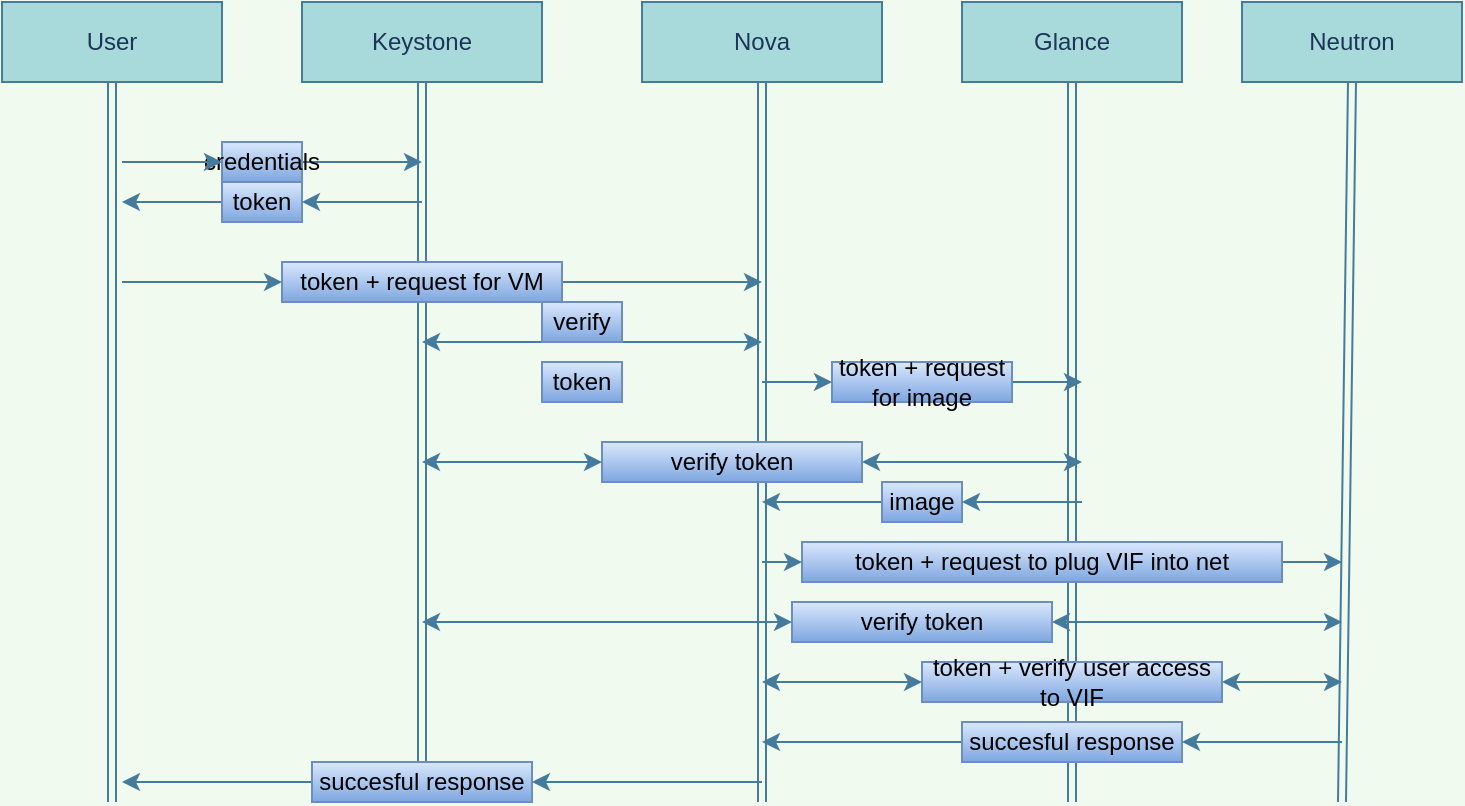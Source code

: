 <mxfile version="13.10.9" type="github">
  <diagram id="y5fudxtrOrbWpN04Q-Sm" name="Page-1">
    <mxGraphModel dx="803" dy="465" grid="1" gridSize="10" guides="1" tooltips="1" connect="1" arrows="1" fold="1" page="1" pageScale="1" pageWidth="850" pageHeight="1100" background="#F1FAEE" math="0" shadow="0">
      <root>
        <mxCell id="0" />
        <mxCell id="1" parent="0" />
        <mxCell id="X_ScjiIuByMzZCkQabom-1" value="User" style="rounded=0;whiteSpace=wrap;html=1;fillColor=#A8DADC;strokeColor=#457B9D;fontColor=#1D3557;" vertex="1" parent="1">
          <mxGeometry x="50" y="40" width="110" height="40" as="geometry" />
        </mxCell>
        <mxCell id="X_ScjiIuByMzZCkQabom-2" value="Keystone" style="rounded=0;whiteSpace=wrap;html=1;sketch=0;strokeColor=#457B9D;fillColor=#A8DADC;fontColor=#1D3557;" vertex="1" parent="1">
          <mxGeometry x="200" y="40" width="120" height="40" as="geometry" />
        </mxCell>
        <mxCell id="X_ScjiIuByMzZCkQabom-3" value="Nova" style="rounded=0;whiteSpace=wrap;html=1;sketch=0;strokeColor=#457B9D;fillColor=#A8DADC;fontColor=#1D3557;" vertex="1" parent="1">
          <mxGeometry x="370" y="40" width="120" height="40" as="geometry" />
        </mxCell>
        <mxCell id="X_ScjiIuByMzZCkQabom-4" value="" style="shape=link;html=1;strokeColor=#457B9D;fillColor=#A8DADC;fontColor=#1D3557;exitX=0.5;exitY=1;exitDx=0;exitDy=0;labelBackgroundColor=#F1FAEE;" edge="1" parent="1" source="X_ScjiIuByMzZCkQabom-1">
          <mxGeometry width="100" relative="1" as="geometry">
            <mxPoint x="360" y="240" as="sourcePoint" />
            <mxPoint x="105" y="440" as="targetPoint" />
          </mxGeometry>
        </mxCell>
        <mxCell id="X_ScjiIuByMzZCkQabom-5" value="" style="shape=link;html=1;strokeColor=#457B9D;fillColor=#A8DADC;fontColor=#1D3557;exitX=0.5;exitY=1;exitDx=0;exitDy=0;labelBackgroundColor=#F1FAEE;" edge="1" parent="1" source="X_ScjiIuByMzZCkQabom-17">
          <mxGeometry width="100" relative="1" as="geometry">
            <mxPoint x="115" y="90" as="sourcePoint" />
            <mxPoint x="260" y="440" as="targetPoint" />
          </mxGeometry>
        </mxCell>
        <mxCell id="X_ScjiIuByMzZCkQabom-6" value="" style="shape=link;html=1;strokeColor=#457B9D;fillColor=#A8DADC;fontColor=#1D3557;exitX=0.5;exitY=1;exitDx=0;exitDy=0;labelBackgroundColor=#F1FAEE;" edge="1" parent="1" source="X_ScjiIuByMzZCkQabom-3">
          <mxGeometry width="100" relative="1" as="geometry">
            <mxPoint x="410" y="90" as="sourcePoint" />
            <mxPoint x="430" y="440" as="targetPoint" />
          </mxGeometry>
        </mxCell>
        <mxCell id="X_ScjiIuByMzZCkQabom-7" value="Glance" style="rounded=0;whiteSpace=wrap;html=1;fillColor=#A8DADC;strokeColor=#457B9D;fontColor=#1D3557;" vertex="1" parent="1">
          <mxGeometry x="530" y="40" width="110" height="40" as="geometry" />
        </mxCell>
        <mxCell id="X_ScjiIuByMzZCkQabom-8" value="Neutron" style="rounded=0;whiteSpace=wrap;html=1;fillColor=#A8DADC;strokeColor=#457B9D;fontColor=#1D3557;" vertex="1" parent="1">
          <mxGeometry x="670" y="40" width="110" height="40" as="geometry" />
        </mxCell>
        <mxCell id="X_ScjiIuByMzZCkQabom-9" value="" style="shape=link;html=1;strokeColor=#457B9D;fillColor=#A8DADC;fontColor=#1D3557;exitX=0.5;exitY=1;exitDx=0;exitDy=0;labelBackgroundColor=#F1FAEE;" edge="1" parent="1" source="X_ScjiIuByMzZCkQabom-7">
          <mxGeometry width="100" relative="1" as="geometry">
            <mxPoint x="440" y="90" as="sourcePoint" />
            <mxPoint x="585" y="440" as="targetPoint" />
          </mxGeometry>
        </mxCell>
        <mxCell id="X_ScjiIuByMzZCkQabom-10" value="" style="shape=link;html=1;strokeColor=#457B9D;fillColor=#A8DADC;fontColor=#1D3557;exitX=0.5;exitY=1;exitDx=0;exitDy=0;labelBackgroundColor=#F1FAEE;" edge="1" parent="1" source="X_ScjiIuByMzZCkQabom-8">
          <mxGeometry width="100" relative="1" as="geometry">
            <mxPoint x="450" y="100" as="sourcePoint" />
            <mxPoint x="720" y="440" as="targetPoint" />
          </mxGeometry>
        </mxCell>
        <mxCell id="X_ScjiIuByMzZCkQabom-11" value="" style="endArrow=classic;html=1;strokeColor=#457B9D;fillColor=#A8DADC;fontColor=#1D3557;labelBackgroundColor=#F1FAEE;" edge="1" parent="1" source="X_ScjiIuByMzZCkQabom-12">
          <mxGeometry width="50" height="50" relative="1" as="geometry">
            <mxPoint x="110" y="120" as="sourcePoint" />
            <mxPoint x="260" y="120" as="targetPoint" />
          </mxGeometry>
        </mxCell>
        <mxCell id="X_ScjiIuByMzZCkQabom-13" value="" style="endArrow=classic;html=1;strokeColor=#457B9D;fillColor=#A8DADC;fontColor=#1D3557;labelBackgroundColor=#F1FAEE;" edge="1" parent="1" source="X_ScjiIuByMzZCkQabom-14">
          <mxGeometry width="50" height="50" relative="1" as="geometry">
            <mxPoint x="260" y="140" as="sourcePoint" />
            <mxPoint x="110" y="140" as="targetPoint" />
          </mxGeometry>
        </mxCell>
        <mxCell id="X_ScjiIuByMzZCkQabom-15" value="" style="endArrow=classic;html=1;strokeColor=#457B9D;fillColor=#A8DADC;fontColor=#1D3557;" edge="1" parent="1" source="X_ScjiIuByMzZCkQabom-17">
          <mxGeometry width="50" height="50" relative="1" as="geometry">
            <mxPoint x="110" y="180" as="sourcePoint" />
            <mxPoint x="430" y="180" as="targetPoint" />
          </mxGeometry>
        </mxCell>
        <mxCell id="X_ScjiIuByMzZCkQabom-18" value="" style="endArrow=classic;startArrow=classic;html=1;strokeColor=#457B9D;fillColor=#A8DADC;fontColor=#1D3557;" edge="1" parent="1">
          <mxGeometry width="50" height="50" relative="1" as="geometry">
            <mxPoint x="260" y="210" as="sourcePoint" />
            <mxPoint x="430" y="210" as="targetPoint" />
          </mxGeometry>
        </mxCell>
        <mxCell id="X_ScjiIuByMzZCkQabom-19" value="verify" style="text;html=1;strokeColor=#6c8ebf;fillColor=#dae8fc;align=center;verticalAlign=middle;whiteSpace=wrap;rounded=0;sketch=0;gradientColor=#7ea6e0;" vertex="1" parent="1">
          <mxGeometry x="320" y="190" width="40" height="20" as="geometry" />
        </mxCell>
        <mxCell id="X_ScjiIuByMzZCkQabom-20" value="token" style="text;html=1;strokeColor=#6c8ebf;fillColor=#dae8fc;align=center;verticalAlign=middle;whiteSpace=wrap;rounded=0;sketch=0;gradientColor=#7ea6e0;" vertex="1" parent="1">
          <mxGeometry x="320" y="220" width="40" height="20" as="geometry" />
        </mxCell>
        <mxCell id="X_ScjiIuByMzZCkQabom-21" value="" style="endArrow=classic;html=1;strokeColor=#457B9D;fillColor=#A8DADC;fontColor=#1D3557;" edge="1" parent="1" source="X_ScjiIuByMzZCkQabom-22">
          <mxGeometry width="50" height="50" relative="1" as="geometry">
            <mxPoint x="430" y="230" as="sourcePoint" />
            <mxPoint x="590" y="230" as="targetPoint" />
          </mxGeometry>
        </mxCell>
        <mxCell id="X_ScjiIuByMzZCkQabom-23" value="" style="endArrow=classic;startArrow=classic;html=1;strokeColor=#457B9D;fillColor=#A8DADC;fontColor=#1D3557;" edge="1" parent="1" source="X_ScjiIuByMzZCkQabom-24">
          <mxGeometry width="50" height="50" relative="1" as="geometry">
            <mxPoint x="260" y="270" as="sourcePoint" />
            <mxPoint x="590" y="270" as="targetPoint" />
          </mxGeometry>
        </mxCell>
        <mxCell id="X_ScjiIuByMzZCkQabom-26" value="" style="endArrow=classic;html=1;strokeColor=#457B9D;fillColor=#A8DADC;fontColor=#1D3557;" edge="1" parent="1" source="X_ScjiIuByMzZCkQabom-27">
          <mxGeometry width="50" height="50" relative="1" as="geometry">
            <mxPoint x="590" y="290" as="sourcePoint" />
            <mxPoint x="430" y="290" as="targetPoint" />
          </mxGeometry>
        </mxCell>
        <mxCell id="X_ScjiIuByMzZCkQabom-28" value="" style="endArrow=classic;html=1;strokeColor=#457B9D;fillColor=#A8DADC;fontColor=#1D3557;" edge="1" parent="1" source="X_ScjiIuByMzZCkQabom-29">
          <mxGeometry width="50" height="50" relative="1" as="geometry">
            <mxPoint x="430" y="320" as="sourcePoint" />
            <mxPoint x="720" y="320" as="targetPoint" />
          </mxGeometry>
        </mxCell>
        <mxCell id="X_ScjiIuByMzZCkQabom-30" value="" style="endArrow=classic;startArrow=classic;html=1;strokeColor=#457B9D;fillColor=#A8DADC;fontColor=#1D3557;" edge="1" parent="1" source="X_ScjiIuByMzZCkQabom-32">
          <mxGeometry width="50" height="50" relative="1" as="geometry">
            <mxPoint x="260" y="350" as="sourcePoint" />
            <mxPoint x="720" y="350" as="targetPoint" />
          </mxGeometry>
        </mxCell>
        <mxCell id="X_ScjiIuByMzZCkQabom-33" value="" style="endArrow=classic;startArrow=classic;html=1;strokeColor=#457B9D;fillColor=#A8DADC;fontColor=#1D3557;" edge="1" parent="1" source="X_ScjiIuByMzZCkQabom-34">
          <mxGeometry width="50" height="50" relative="1" as="geometry">
            <mxPoint x="430" y="380" as="sourcePoint" />
            <mxPoint x="720" y="380" as="targetPoint" />
          </mxGeometry>
        </mxCell>
        <mxCell id="X_ScjiIuByMzZCkQabom-34" value="token + verify user access to VIF" style="text;html=1;strokeColor=#6c8ebf;fillColor=#dae8fc;align=center;verticalAlign=middle;whiteSpace=wrap;rounded=0;sketch=0;gradientColor=#7ea6e0;" vertex="1" parent="1">
          <mxGeometry x="510" y="370" width="150" height="20" as="geometry" />
        </mxCell>
        <mxCell id="X_ScjiIuByMzZCkQabom-35" value="" style="endArrow=classic;startArrow=classic;html=1;strokeColor=#457B9D;fillColor=#A8DADC;fontColor=#1D3557;" edge="1" parent="1" target="X_ScjiIuByMzZCkQabom-34">
          <mxGeometry width="50" height="50" relative="1" as="geometry">
            <mxPoint x="430" y="380" as="sourcePoint" />
            <mxPoint x="720" y="380" as="targetPoint" />
          </mxGeometry>
        </mxCell>
        <mxCell id="X_ScjiIuByMzZCkQabom-22" value="token + request for image" style="text;html=1;strokeColor=#6c8ebf;fillColor=#dae8fc;align=center;verticalAlign=middle;whiteSpace=wrap;rounded=0;sketch=0;gradientColor=#7ea6e0;" vertex="1" parent="1">
          <mxGeometry x="465" y="220" width="90" height="20" as="geometry" />
        </mxCell>
        <mxCell id="X_ScjiIuByMzZCkQabom-36" value="" style="endArrow=classic;html=1;strokeColor=#457B9D;fillColor=#A8DADC;fontColor=#1D3557;" edge="1" parent="1" target="X_ScjiIuByMzZCkQabom-22">
          <mxGeometry width="50" height="50" relative="1" as="geometry">
            <mxPoint x="430" y="230" as="sourcePoint" />
            <mxPoint x="590" y="230" as="targetPoint" />
          </mxGeometry>
        </mxCell>
        <mxCell id="X_ScjiIuByMzZCkQabom-37" value="" style="shape=link;html=1;strokeColor=#457B9D;fillColor=#A8DADC;fontColor=#1D3557;exitX=0.5;exitY=1;exitDx=0;exitDy=0;labelBackgroundColor=#F1FAEE;" edge="1" parent="1" source="X_ScjiIuByMzZCkQabom-2" target="X_ScjiIuByMzZCkQabom-17">
          <mxGeometry width="100" relative="1" as="geometry">
            <mxPoint x="260" y="80" as="sourcePoint" />
            <mxPoint x="260" y="440" as="targetPoint" />
          </mxGeometry>
        </mxCell>
        <mxCell id="X_ScjiIuByMzZCkQabom-17" value="token + request for VM" style="text;html=1;strokeColor=#6c8ebf;fillColor=#dae8fc;align=center;verticalAlign=middle;whiteSpace=wrap;rounded=0;sketch=0;gradientColor=#7ea6e0;" vertex="1" parent="1">
          <mxGeometry x="190" y="170" width="140" height="20" as="geometry" />
        </mxCell>
        <mxCell id="X_ScjiIuByMzZCkQabom-38" value="" style="endArrow=classic;html=1;strokeColor=#457B9D;fillColor=#A8DADC;fontColor=#1D3557;" edge="1" parent="1" target="X_ScjiIuByMzZCkQabom-17">
          <mxGeometry width="50" height="50" relative="1" as="geometry">
            <mxPoint x="110" y="180" as="sourcePoint" />
            <mxPoint x="430" y="180" as="targetPoint" />
          </mxGeometry>
        </mxCell>
        <mxCell id="X_ScjiIuByMzZCkQabom-14" value="token" style="text;html=1;strokeColor=#6c8ebf;fillColor=#dae8fc;align=center;verticalAlign=middle;whiteSpace=wrap;rounded=0;sketch=0;gradientColor=#7ea6e0;" vertex="1" parent="1">
          <mxGeometry x="160" y="130" width="40" height="20" as="geometry" />
        </mxCell>
        <mxCell id="X_ScjiIuByMzZCkQabom-39" value="" style="endArrow=classic;html=1;strokeColor=#457B9D;fillColor=#A8DADC;fontColor=#1D3557;labelBackgroundColor=#F1FAEE;" edge="1" parent="1" target="X_ScjiIuByMzZCkQabom-14">
          <mxGeometry width="50" height="50" relative="1" as="geometry">
            <mxPoint x="260" y="140" as="sourcePoint" />
            <mxPoint x="110" y="140" as="targetPoint" />
          </mxGeometry>
        </mxCell>
        <mxCell id="X_ScjiIuByMzZCkQabom-12" value="credentials" style="text;html=1;strokeColor=#6c8ebf;fillColor=#dae8fc;align=center;verticalAlign=middle;whiteSpace=wrap;rounded=0;sketch=0;gradientColor=#7ea6e0;" vertex="1" parent="1">
          <mxGeometry x="160" y="110" width="40" height="20" as="geometry" />
        </mxCell>
        <mxCell id="X_ScjiIuByMzZCkQabom-40" value="" style="endArrow=classic;html=1;strokeColor=#457B9D;fillColor=#A8DADC;fontColor=#1D3557;labelBackgroundColor=#F1FAEE;" edge="1" parent="1" target="X_ScjiIuByMzZCkQabom-12">
          <mxGeometry width="50" height="50" relative="1" as="geometry">
            <mxPoint x="110" y="120" as="sourcePoint" />
            <mxPoint x="260" y="120" as="targetPoint" />
          </mxGeometry>
        </mxCell>
        <mxCell id="X_ScjiIuByMzZCkQabom-24" value="verify token" style="text;html=1;strokeColor=#6c8ebf;fillColor=#dae8fc;align=center;verticalAlign=middle;whiteSpace=wrap;rounded=0;sketch=0;gradientColor=#7ea6e0;" vertex="1" parent="1">
          <mxGeometry x="350" y="260" width="130" height="20" as="geometry" />
        </mxCell>
        <mxCell id="X_ScjiIuByMzZCkQabom-41" value="" style="endArrow=classic;startArrow=classic;html=1;strokeColor=#457B9D;fillColor=#A8DADC;fontColor=#1D3557;" edge="1" parent="1" target="X_ScjiIuByMzZCkQabom-24">
          <mxGeometry width="50" height="50" relative="1" as="geometry">
            <mxPoint x="260" y="270" as="sourcePoint" />
            <mxPoint x="590" y="270" as="targetPoint" />
          </mxGeometry>
        </mxCell>
        <mxCell id="X_ScjiIuByMzZCkQabom-27" value="image" style="text;html=1;strokeColor=#6c8ebf;fillColor=#dae8fc;align=center;verticalAlign=middle;whiteSpace=wrap;rounded=0;sketch=0;gradientColor=#7ea6e0;" vertex="1" parent="1">
          <mxGeometry x="490" y="280" width="40" height="20" as="geometry" />
        </mxCell>
        <mxCell id="X_ScjiIuByMzZCkQabom-42" value="" style="endArrow=classic;html=1;strokeColor=#457B9D;fillColor=#A8DADC;fontColor=#1D3557;" edge="1" parent="1" target="X_ScjiIuByMzZCkQabom-27">
          <mxGeometry width="50" height="50" relative="1" as="geometry">
            <mxPoint x="590" y="290" as="sourcePoint" />
            <mxPoint x="430" y="290" as="targetPoint" />
          </mxGeometry>
        </mxCell>
        <mxCell id="X_ScjiIuByMzZCkQabom-29" value="token + request to plug VIF into net" style="text;html=1;strokeColor=#6c8ebf;fillColor=#dae8fc;align=center;verticalAlign=middle;whiteSpace=wrap;rounded=0;sketch=0;gradientColor=#7ea6e0;" vertex="1" parent="1">
          <mxGeometry x="450" y="310" width="240" height="20" as="geometry" />
        </mxCell>
        <mxCell id="X_ScjiIuByMzZCkQabom-43" value="" style="endArrow=classic;html=1;strokeColor=#457B9D;fillColor=#A8DADC;fontColor=#1D3557;" edge="1" parent="1" target="X_ScjiIuByMzZCkQabom-29">
          <mxGeometry width="50" height="50" relative="1" as="geometry">
            <mxPoint x="430" y="320" as="sourcePoint" />
            <mxPoint x="720" y="320" as="targetPoint" />
          </mxGeometry>
        </mxCell>
        <mxCell id="X_ScjiIuByMzZCkQabom-32" value="verify token" style="text;html=1;strokeColor=#6c8ebf;fillColor=#dae8fc;align=center;verticalAlign=middle;whiteSpace=wrap;rounded=0;sketch=0;gradientColor=#7ea6e0;" vertex="1" parent="1">
          <mxGeometry x="445" y="340" width="130" height="20" as="geometry" />
        </mxCell>
        <mxCell id="X_ScjiIuByMzZCkQabom-44" value="" style="endArrow=classic;startArrow=classic;html=1;strokeColor=#457B9D;fillColor=#A8DADC;fontColor=#1D3557;" edge="1" parent="1" target="X_ScjiIuByMzZCkQabom-32">
          <mxGeometry width="50" height="50" relative="1" as="geometry">
            <mxPoint x="260" y="350" as="sourcePoint" />
            <mxPoint x="720" y="350" as="targetPoint" />
          </mxGeometry>
        </mxCell>
        <mxCell id="X_ScjiIuByMzZCkQabom-45" value="" style="endArrow=classic;html=1;strokeColor=#457B9D;fillColor=#A8DADC;fontColor=#1D3557;" edge="1" parent="1" source="X_ScjiIuByMzZCkQabom-47">
          <mxGeometry width="50" height="50" relative="1" as="geometry">
            <mxPoint x="720" y="400" as="sourcePoint" />
            <mxPoint x="430" y="410" as="targetPoint" />
          </mxGeometry>
        </mxCell>
        <mxCell id="X_ScjiIuByMzZCkQabom-47" value="succesful response" style="text;html=1;strokeColor=#6c8ebf;fillColor=#dae8fc;align=center;verticalAlign=middle;whiteSpace=wrap;rounded=0;sketch=0;gradientColor=#7ea6e0;" vertex="1" parent="1">
          <mxGeometry x="530" y="400" width="110" height="20" as="geometry" />
        </mxCell>
        <mxCell id="X_ScjiIuByMzZCkQabom-48" value="" style="endArrow=classic;html=1;strokeColor=#457B9D;fillColor=#A8DADC;fontColor=#1D3557;" edge="1" parent="1" target="X_ScjiIuByMzZCkQabom-47">
          <mxGeometry width="50" height="50" relative="1" as="geometry">
            <mxPoint x="720" y="410" as="sourcePoint" />
            <mxPoint x="430" y="400" as="targetPoint" />
          </mxGeometry>
        </mxCell>
        <mxCell id="X_ScjiIuByMzZCkQabom-50" value="" style="endArrow=classic;html=1;strokeColor=#457B9D;fillColor=#A8DADC;fontColor=#1D3557;" edge="1" parent="1" source="X_ScjiIuByMzZCkQabom-51">
          <mxGeometry width="50" height="50" relative="1" as="geometry">
            <mxPoint x="430" y="430" as="sourcePoint" />
            <mxPoint x="110" y="430" as="targetPoint" />
          </mxGeometry>
        </mxCell>
        <mxCell id="X_ScjiIuByMzZCkQabom-51" value="succesful response" style="text;html=1;strokeColor=#6c8ebf;fillColor=#dae8fc;align=center;verticalAlign=middle;whiteSpace=wrap;rounded=0;sketch=0;gradientColor=#7ea6e0;" vertex="1" parent="1">
          <mxGeometry x="205" y="420" width="110" height="20" as="geometry" />
        </mxCell>
        <mxCell id="X_ScjiIuByMzZCkQabom-52" value="" style="endArrow=classic;html=1;strokeColor=#457B9D;fillColor=#A8DADC;fontColor=#1D3557;" edge="1" parent="1" target="X_ScjiIuByMzZCkQabom-51">
          <mxGeometry width="50" height="50" relative="1" as="geometry">
            <mxPoint x="430" y="430" as="sourcePoint" />
            <mxPoint x="110" y="430" as="targetPoint" />
          </mxGeometry>
        </mxCell>
      </root>
    </mxGraphModel>
  </diagram>
</mxfile>
